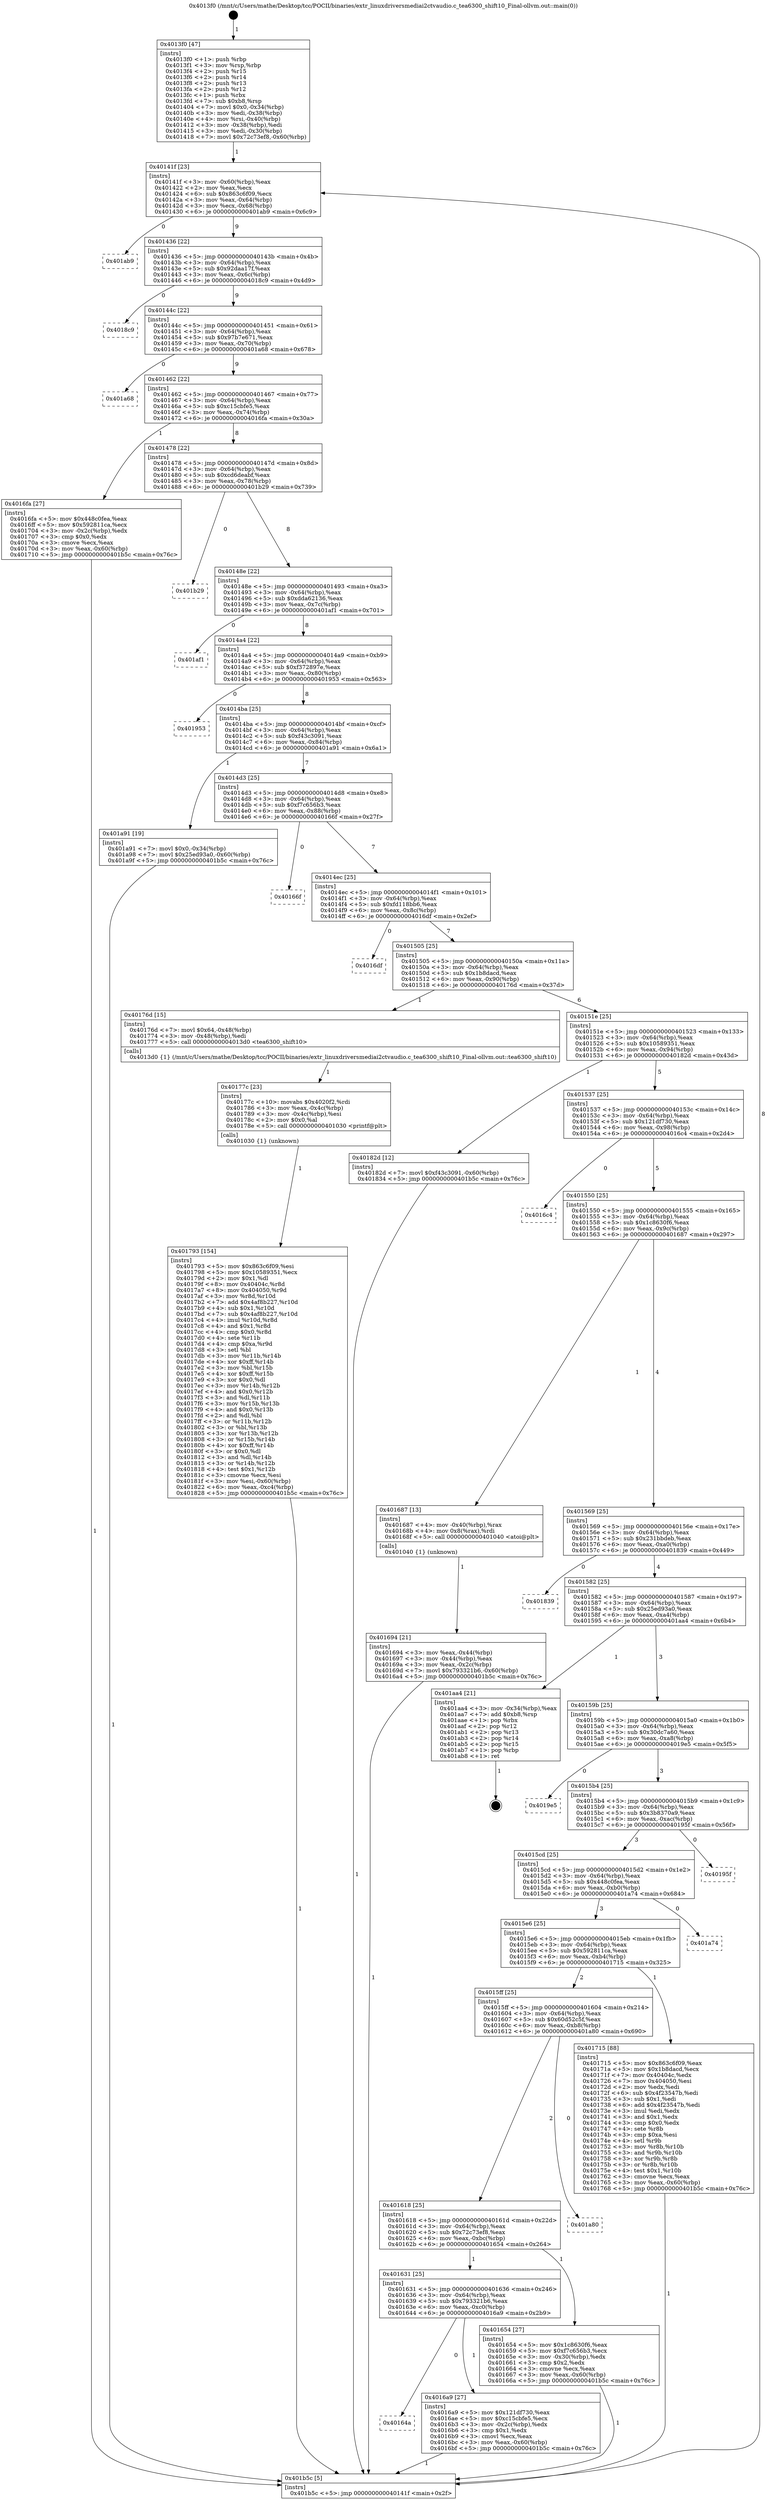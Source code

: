 digraph "0x4013f0" {
  label = "0x4013f0 (/mnt/c/Users/mathe/Desktop/tcc/POCII/binaries/extr_linuxdriversmediai2ctvaudio.c_tea6300_shift10_Final-ollvm.out::main(0))"
  labelloc = "t"
  node[shape=record]

  Entry [label="",width=0.3,height=0.3,shape=circle,fillcolor=black,style=filled]
  "0x40141f" [label="{
     0x40141f [23]\l
     | [instrs]\l
     &nbsp;&nbsp;0x40141f \<+3\>: mov -0x60(%rbp),%eax\l
     &nbsp;&nbsp;0x401422 \<+2\>: mov %eax,%ecx\l
     &nbsp;&nbsp;0x401424 \<+6\>: sub $0x863c6f09,%ecx\l
     &nbsp;&nbsp;0x40142a \<+3\>: mov %eax,-0x64(%rbp)\l
     &nbsp;&nbsp;0x40142d \<+3\>: mov %ecx,-0x68(%rbp)\l
     &nbsp;&nbsp;0x401430 \<+6\>: je 0000000000401ab9 \<main+0x6c9\>\l
  }"]
  "0x401ab9" [label="{
     0x401ab9\l
  }", style=dashed]
  "0x401436" [label="{
     0x401436 [22]\l
     | [instrs]\l
     &nbsp;&nbsp;0x401436 \<+5\>: jmp 000000000040143b \<main+0x4b\>\l
     &nbsp;&nbsp;0x40143b \<+3\>: mov -0x64(%rbp),%eax\l
     &nbsp;&nbsp;0x40143e \<+5\>: sub $0x92daa17f,%eax\l
     &nbsp;&nbsp;0x401443 \<+3\>: mov %eax,-0x6c(%rbp)\l
     &nbsp;&nbsp;0x401446 \<+6\>: je 00000000004018c9 \<main+0x4d9\>\l
  }"]
  Exit [label="",width=0.3,height=0.3,shape=circle,fillcolor=black,style=filled,peripheries=2]
  "0x4018c9" [label="{
     0x4018c9\l
  }", style=dashed]
  "0x40144c" [label="{
     0x40144c [22]\l
     | [instrs]\l
     &nbsp;&nbsp;0x40144c \<+5\>: jmp 0000000000401451 \<main+0x61\>\l
     &nbsp;&nbsp;0x401451 \<+3\>: mov -0x64(%rbp),%eax\l
     &nbsp;&nbsp;0x401454 \<+5\>: sub $0x97b7e671,%eax\l
     &nbsp;&nbsp;0x401459 \<+3\>: mov %eax,-0x70(%rbp)\l
     &nbsp;&nbsp;0x40145c \<+6\>: je 0000000000401a68 \<main+0x678\>\l
  }"]
  "0x401793" [label="{
     0x401793 [154]\l
     | [instrs]\l
     &nbsp;&nbsp;0x401793 \<+5\>: mov $0x863c6f09,%esi\l
     &nbsp;&nbsp;0x401798 \<+5\>: mov $0x10589351,%ecx\l
     &nbsp;&nbsp;0x40179d \<+2\>: mov $0x1,%dl\l
     &nbsp;&nbsp;0x40179f \<+8\>: mov 0x40404c,%r8d\l
     &nbsp;&nbsp;0x4017a7 \<+8\>: mov 0x404050,%r9d\l
     &nbsp;&nbsp;0x4017af \<+3\>: mov %r8d,%r10d\l
     &nbsp;&nbsp;0x4017b2 \<+7\>: add $0x4af8b227,%r10d\l
     &nbsp;&nbsp;0x4017b9 \<+4\>: sub $0x1,%r10d\l
     &nbsp;&nbsp;0x4017bd \<+7\>: sub $0x4af8b227,%r10d\l
     &nbsp;&nbsp;0x4017c4 \<+4\>: imul %r10d,%r8d\l
     &nbsp;&nbsp;0x4017c8 \<+4\>: and $0x1,%r8d\l
     &nbsp;&nbsp;0x4017cc \<+4\>: cmp $0x0,%r8d\l
     &nbsp;&nbsp;0x4017d0 \<+4\>: sete %r11b\l
     &nbsp;&nbsp;0x4017d4 \<+4\>: cmp $0xa,%r9d\l
     &nbsp;&nbsp;0x4017d8 \<+3\>: setl %bl\l
     &nbsp;&nbsp;0x4017db \<+3\>: mov %r11b,%r14b\l
     &nbsp;&nbsp;0x4017de \<+4\>: xor $0xff,%r14b\l
     &nbsp;&nbsp;0x4017e2 \<+3\>: mov %bl,%r15b\l
     &nbsp;&nbsp;0x4017e5 \<+4\>: xor $0xff,%r15b\l
     &nbsp;&nbsp;0x4017e9 \<+3\>: xor $0x0,%dl\l
     &nbsp;&nbsp;0x4017ec \<+3\>: mov %r14b,%r12b\l
     &nbsp;&nbsp;0x4017ef \<+4\>: and $0x0,%r12b\l
     &nbsp;&nbsp;0x4017f3 \<+3\>: and %dl,%r11b\l
     &nbsp;&nbsp;0x4017f6 \<+3\>: mov %r15b,%r13b\l
     &nbsp;&nbsp;0x4017f9 \<+4\>: and $0x0,%r13b\l
     &nbsp;&nbsp;0x4017fd \<+2\>: and %dl,%bl\l
     &nbsp;&nbsp;0x4017ff \<+3\>: or %r11b,%r12b\l
     &nbsp;&nbsp;0x401802 \<+3\>: or %bl,%r13b\l
     &nbsp;&nbsp;0x401805 \<+3\>: xor %r13b,%r12b\l
     &nbsp;&nbsp;0x401808 \<+3\>: or %r15b,%r14b\l
     &nbsp;&nbsp;0x40180b \<+4\>: xor $0xff,%r14b\l
     &nbsp;&nbsp;0x40180f \<+3\>: or $0x0,%dl\l
     &nbsp;&nbsp;0x401812 \<+3\>: and %dl,%r14b\l
     &nbsp;&nbsp;0x401815 \<+3\>: or %r14b,%r12b\l
     &nbsp;&nbsp;0x401818 \<+4\>: test $0x1,%r12b\l
     &nbsp;&nbsp;0x40181c \<+3\>: cmovne %ecx,%esi\l
     &nbsp;&nbsp;0x40181f \<+3\>: mov %esi,-0x60(%rbp)\l
     &nbsp;&nbsp;0x401822 \<+6\>: mov %eax,-0xc4(%rbp)\l
     &nbsp;&nbsp;0x401828 \<+5\>: jmp 0000000000401b5c \<main+0x76c\>\l
  }"]
  "0x401a68" [label="{
     0x401a68\l
  }", style=dashed]
  "0x401462" [label="{
     0x401462 [22]\l
     | [instrs]\l
     &nbsp;&nbsp;0x401462 \<+5\>: jmp 0000000000401467 \<main+0x77\>\l
     &nbsp;&nbsp;0x401467 \<+3\>: mov -0x64(%rbp),%eax\l
     &nbsp;&nbsp;0x40146a \<+5\>: sub $0xc15cbfe5,%eax\l
     &nbsp;&nbsp;0x40146f \<+3\>: mov %eax,-0x74(%rbp)\l
     &nbsp;&nbsp;0x401472 \<+6\>: je 00000000004016fa \<main+0x30a\>\l
  }"]
  "0x40177c" [label="{
     0x40177c [23]\l
     | [instrs]\l
     &nbsp;&nbsp;0x40177c \<+10\>: movabs $0x4020f2,%rdi\l
     &nbsp;&nbsp;0x401786 \<+3\>: mov %eax,-0x4c(%rbp)\l
     &nbsp;&nbsp;0x401789 \<+3\>: mov -0x4c(%rbp),%esi\l
     &nbsp;&nbsp;0x40178c \<+2\>: mov $0x0,%al\l
     &nbsp;&nbsp;0x40178e \<+5\>: call 0000000000401030 \<printf@plt\>\l
     | [calls]\l
     &nbsp;&nbsp;0x401030 \{1\} (unknown)\l
  }"]
  "0x4016fa" [label="{
     0x4016fa [27]\l
     | [instrs]\l
     &nbsp;&nbsp;0x4016fa \<+5\>: mov $0x448c0fea,%eax\l
     &nbsp;&nbsp;0x4016ff \<+5\>: mov $0x592811ca,%ecx\l
     &nbsp;&nbsp;0x401704 \<+3\>: mov -0x2c(%rbp),%edx\l
     &nbsp;&nbsp;0x401707 \<+3\>: cmp $0x0,%edx\l
     &nbsp;&nbsp;0x40170a \<+3\>: cmove %ecx,%eax\l
     &nbsp;&nbsp;0x40170d \<+3\>: mov %eax,-0x60(%rbp)\l
     &nbsp;&nbsp;0x401710 \<+5\>: jmp 0000000000401b5c \<main+0x76c\>\l
  }"]
  "0x401478" [label="{
     0x401478 [22]\l
     | [instrs]\l
     &nbsp;&nbsp;0x401478 \<+5\>: jmp 000000000040147d \<main+0x8d\>\l
     &nbsp;&nbsp;0x40147d \<+3\>: mov -0x64(%rbp),%eax\l
     &nbsp;&nbsp;0x401480 \<+5\>: sub $0xcd6deabf,%eax\l
     &nbsp;&nbsp;0x401485 \<+3\>: mov %eax,-0x78(%rbp)\l
     &nbsp;&nbsp;0x401488 \<+6\>: je 0000000000401b29 \<main+0x739\>\l
  }"]
  "0x40164a" [label="{
     0x40164a\l
  }", style=dashed]
  "0x401b29" [label="{
     0x401b29\l
  }", style=dashed]
  "0x40148e" [label="{
     0x40148e [22]\l
     | [instrs]\l
     &nbsp;&nbsp;0x40148e \<+5\>: jmp 0000000000401493 \<main+0xa3\>\l
     &nbsp;&nbsp;0x401493 \<+3\>: mov -0x64(%rbp),%eax\l
     &nbsp;&nbsp;0x401496 \<+5\>: sub $0xdda62136,%eax\l
     &nbsp;&nbsp;0x40149b \<+3\>: mov %eax,-0x7c(%rbp)\l
     &nbsp;&nbsp;0x40149e \<+6\>: je 0000000000401af1 \<main+0x701\>\l
  }"]
  "0x4016a9" [label="{
     0x4016a9 [27]\l
     | [instrs]\l
     &nbsp;&nbsp;0x4016a9 \<+5\>: mov $0x121df730,%eax\l
     &nbsp;&nbsp;0x4016ae \<+5\>: mov $0xc15cbfe5,%ecx\l
     &nbsp;&nbsp;0x4016b3 \<+3\>: mov -0x2c(%rbp),%edx\l
     &nbsp;&nbsp;0x4016b6 \<+3\>: cmp $0x1,%edx\l
     &nbsp;&nbsp;0x4016b9 \<+3\>: cmovl %ecx,%eax\l
     &nbsp;&nbsp;0x4016bc \<+3\>: mov %eax,-0x60(%rbp)\l
     &nbsp;&nbsp;0x4016bf \<+5\>: jmp 0000000000401b5c \<main+0x76c\>\l
  }"]
  "0x401af1" [label="{
     0x401af1\l
  }", style=dashed]
  "0x4014a4" [label="{
     0x4014a4 [22]\l
     | [instrs]\l
     &nbsp;&nbsp;0x4014a4 \<+5\>: jmp 00000000004014a9 \<main+0xb9\>\l
     &nbsp;&nbsp;0x4014a9 \<+3\>: mov -0x64(%rbp),%eax\l
     &nbsp;&nbsp;0x4014ac \<+5\>: sub $0xf372897e,%eax\l
     &nbsp;&nbsp;0x4014b1 \<+3\>: mov %eax,-0x80(%rbp)\l
     &nbsp;&nbsp;0x4014b4 \<+6\>: je 0000000000401953 \<main+0x563\>\l
  }"]
  "0x401694" [label="{
     0x401694 [21]\l
     | [instrs]\l
     &nbsp;&nbsp;0x401694 \<+3\>: mov %eax,-0x44(%rbp)\l
     &nbsp;&nbsp;0x401697 \<+3\>: mov -0x44(%rbp),%eax\l
     &nbsp;&nbsp;0x40169a \<+3\>: mov %eax,-0x2c(%rbp)\l
     &nbsp;&nbsp;0x40169d \<+7\>: movl $0x793321b6,-0x60(%rbp)\l
     &nbsp;&nbsp;0x4016a4 \<+5\>: jmp 0000000000401b5c \<main+0x76c\>\l
  }"]
  "0x401953" [label="{
     0x401953\l
  }", style=dashed]
  "0x4014ba" [label="{
     0x4014ba [25]\l
     | [instrs]\l
     &nbsp;&nbsp;0x4014ba \<+5\>: jmp 00000000004014bf \<main+0xcf\>\l
     &nbsp;&nbsp;0x4014bf \<+3\>: mov -0x64(%rbp),%eax\l
     &nbsp;&nbsp;0x4014c2 \<+5\>: sub $0xf43c3091,%eax\l
     &nbsp;&nbsp;0x4014c7 \<+6\>: mov %eax,-0x84(%rbp)\l
     &nbsp;&nbsp;0x4014cd \<+6\>: je 0000000000401a91 \<main+0x6a1\>\l
  }"]
  "0x4013f0" [label="{
     0x4013f0 [47]\l
     | [instrs]\l
     &nbsp;&nbsp;0x4013f0 \<+1\>: push %rbp\l
     &nbsp;&nbsp;0x4013f1 \<+3\>: mov %rsp,%rbp\l
     &nbsp;&nbsp;0x4013f4 \<+2\>: push %r15\l
     &nbsp;&nbsp;0x4013f6 \<+2\>: push %r14\l
     &nbsp;&nbsp;0x4013f8 \<+2\>: push %r13\l
     &nbsp;&nbsp;0x4013fa \<+2\>: push %r12\l
     &nbsp;&nbsp;0x4013fc \<+1\>: push %rbx\l
     &nbsp;&nbsp;0x4013fd \<+7\>: sub $0xb8,%rsp\l
     &nbsp;&nbsp;0x401404 \<+7\>: movl $0x0,-0x34(%rbp)\l
     &nbsp;&nbsp;0x40140b \<+3\>: mov %edi,-0x38(%rbp)\l
     &nbsp;&nbsp;0x40140e \<+4\>: mov %rsi,-0x40(%rbp)\l
     &nbsp;&nbsp;0x401412 \<+3\>: mov -0x38(%rbp),%edi\l
     &nbsp;&nbsp;0x401415 \<+3\>: mov %edi,-0x30(%rbp)\l
     &nbsp;&nbsp;0x401418 \<+7\>: movl $0x72c73ef8,-0x60(%rbp)\l
  }"]
  "0x401a91" [label="{
     0x401a91 [19]\l
     | [instrs]\l
     &nbsp;&nbsp;0x401a91 \<+7\>: movl $0x0,-0x34(%rbp)\l
     &nbsp;&nbsp;0x401a98 \<+7\>: movl $0x25ed93a0,-0x60(%rbp)\l
     &nbsp;&nbsp;0x401a9f \<+5\>: jmp 0000000000401b5c \<main+0x76c\>\l
  }"]
  "0x4014d3" [label="{
     0x4014d3 [25]\l
     | [instrs]\l
     &nbsp;&nbsp;0x4014d3 \<+5\>: jmp 00000000004014d8 \<main+0xe8\>\l
     &nbsp;&nbsp;0x4014d8 \<+3\>: mov -0x64(%rbp),%eax\l
     &nbsp;&nbsp;0x4014db \<+5\>: sub $0xf7c656b3,%eax\l
     &nbsp;&nbsp;0x4014e0 \<+6\>: mov %eax,-0x88(%rbp)\l
     &nbsp;&nbsp;0x4014e6 \<+6\>: je 000000000040166f \<main+0x27f\>\l
  }"]
  "0x401b5c" [label="{
     0x401b5c [5]\l
     | [instrs]\l
     &nbsp;&nbsp;0x401b5c \<+5\>: jmp 000000000040141f \<main+0x2f\>\l
  }"]
  "0x40166f" [label="{
     0x40166f\l
  }", style=dashed]
  "0x4014ec" [label="{
     0x4014ec [25]\l
     | [instrs]\l
     &nbsp;&nbsp;0x4014ec \<+5\>: jmp 00000000004014f1 \<main+0x101\>\l
     &nbsp;&nbsp;0x4014f1 \<+3\>: mov -0x64(%rbp),%eax\l
     &nbsp;&nbsp;0x4014f4 \<+5\>: sub $0xfd118bb6,%eax\l
     &nbsp;&nbsp;0x4014f9 \<+6\>: mov %eax,-0x8c(%rbp)\l
     &nbsp;&nbsp;0x4014ff \<+6\>: je 00000000004016df \<main+0x2ef\>\l
  }"]
  "0x401631" [label="{
     0x401631 [25]\l
     | [instrs]\l
     &nbsp;&nbsp;0x401631 \<+5\>: jmp 0000000000401636 \<main+0x246\>\l
     &nbsp;&nbsp;0x401636 \<+3\>: mov -0x64(%rbp),%eax\l
     &nbsp;&nbsp;0x401639 \<+5\>: sub $0x793321b6,%eax\l
     &nbsp;&nbsp;0x40163e \<+6\>: mov %eax,-0xc0(%rbp)\l
     &nbsp;&nbsp;0x401644 \<+6\>: je 00000000004016a9 \<main+0x2b9\>\l
  }"]
  "0x4016df" [label="{
     0x4016df\l
  }", style=dashed]
  "0x401505" [label="{
     0x401505 [25]\l
     | [instrs]\l
     &nbsp;&nbsp;0x401505 \<+5\>: jmp 000000000040150a \<main+0x11a\>\l
     &nbsp;&nbsp;0x40150a \<+3\>: mov -0x64(%rbp),%eax\l
     &nbsp;&nbsp;0x40150d \<+5\>: sub $0x1b8dacd,%eax\l
     &nbsp;&nbsp;0x401512 \<+6\>: mov %eax,-0x90(%rbp)\l
     &nbsp;&nbsp;0x401518 \<+6\>: je 000000000040176d \<main+0x37d\>\l
  }"]
  "0x401654" [label="{
     0x401654 [27]\l
     | [instrs]\l
     &nbsp;&nbsp;0x401654 \<+5\>: mov $0x1c8630f6,%eax\l
     &nbsp;&nbsp;0x401659 \<+5\>: mov $0xf7c656b3,%ecx\l
     &nbsp;&nbsp;0x40165e \<+3\>: mov -0x30(%rbp),%edx\l
     &nbsp;&nbsp;0x401661 \<+3\>: cmp $0x2,%edx\l
     &nbsp;&nbsp;0x401664 \<+3\>: cmovne %ecx,%eax\l
     &nbsp;&nbsp;0x401667 \<+3\>: mov %eax,-0x60(%rbp)\l
     &nbsp;&nbsp;0x40166a \<+5\>: jmp 0000000000401b5c \<main+0x76c\>\l
  }"]
  "0x40176d" [label="{
     0x40176d [15]\l
     | [instrs]\l
     &nbsp;&nbsp;0x40176d \<+7\>: movl $0x64,-0x48(%rbp)\l
     &nbsp;&nbsp;0x401774 \<+3\>: mov -0x48(%rbp),%edi\l
     &nbsp;&nbsp;0x401777 \<+5\>: call 00000000004013d0 \<tea6300_shift10\>\l
     | [calls]\l
     &nbsp;&nbsp;0x4013d0 \{1\} (/mnt/c/Users/mathe/Desktop/tcc/POCII/binaries/extr_linuxdriversmediai2ctvaudio.c_tea6300_shift10_Final-ollvm.out::tea6300_shift10)\l
  }"]
  "0x40151e" [label="{
     0x40151e [25]\l
     | [instrs]\l
     &nbsp;&nbsp;0x40151e \<+5\>: jmp 0000000000401523 \<main+0x133\>\l
     &nbsp;&nbsp;0x401523 \<+3\>: mov -0x64(%rbp),%eax\l
     &nbsp;&nbsp;0x401526 \<+5\>: sub $0x10589351,%eax\l
     &nbsp;&nbsp;0x40152b \<+6\>: mov %eax,-0x94(%rbp)\l
     &nbsp;&nbsp;0x401531 \<+6\>: je 000000000040182d \<main+0x43d\>\l
  }"]
  "0x401618" [label="{
     0x401618 [25]\l
     | [instrs]\l
     &nbsp;&nbsp;0x401618 \<+5\>: jmp 000000000040161d \<main+0x22d\>\l
     &nbsp;&nbsp;0x40161d \<+3\>: mov -0x64(%rbp),%eax\l
     &nbsp;&nbsp;0x401620 \<+5\>: sub $0x72c73ef8,%eax\l
     &nbsp;&nbsp;0x401625 \<+6\>: mov %eax,-0xbc(%rbp)\l
     &nbsp;&nbsp;0x40162b \<+6\>: je 0000000000401654 \<main+0x264\>\l
  }"]
  "0x40182d" [label="{
     0x40182d [12]\l
     | [instrs]\l
     &nbsp;&nbsp;0x40182d \<+7\>: movl $0xf43c3091,-0x60(%rbp)\l
     &nbsp;&nbsp;0x401834 \<+5\>: jmp 0000000000401b5c \<main+0x76c\>\l
  }"]
  "0x401537" [label="{
     0x401537 [25]\l
     | [instrs]\l
     &nbsp;&nbsp;0x401537 \<+5\>: jmp 000000000040153c \<main+0x14c\>\l
     &nbsp;&nbsp;0x40153c \<+3\>: mov -0x64(%rbp),%eax\l
     &nbsp;&nbsp;0x40153f \<+5\>: sub $0x121df730,%eax\l
     &nbsp;&nbsp;0x401544 \<+6\>: mov %eax,-0x98(%rbp)\l
     &nbsp;&nbsp;0x40154a \<+6\>: je 00000000004016c4 \<main+0x2d4\>\l
  }"]
  "0x401a80" [label="{
     0x401a80\l
  }", style=dashed]
  "0x4016c4" [label="{
     0x4016c4\l
  }", style=dashed]
  "0x401550" [label="{
     0x401550 [25]\l
     | [instrs]\l
     &nbsp;&nbsp;0x401550 \<+5\>: jmp 0000000000401555 \<main+0x165\>\l
     &nbsp;&nbsp;0x401555 \<+3\>: mov -0x64(%rbp),%eax\l
     &nbsp;&nbsp;0x401558 \<+5\>: sub $0x1c8630f6,%eax\l
     &nbsp;&nbsp;0x40155d \<+6\>: mov %eax,-0x9c(%rbp)\l
     &nbsp;&nbsp;0x401563 \<+6\>: je 0000000000401687 \<main+0x297\>\l
  }"]
  "0x4015ff" [label="{
     0x4015ff [25]\l
     | [instrs]\l
     &nbsp;&nbsp;0x4015ff \<+5\>: jmp 0000000000401604 \<main+0x214\>\l
     &nbsp;&nbsp;0x401604 \<+3\>: mov -0x64(%rbp),%eax\l
     &nbsp;&nbsp;0x401607 \<+5\>: sub $0x60d52c5f,%eax\l
     &nbsp;&nbsp;0x40160c \<+6\>: mov %eax,-0xb8(%rbp)\l
     &nbsp;&nbsp;0x401612 \<+6\>: je 0000000000401a80 \<main+0x690\>\l
  }"]
  "0x401687" [label="{
     0x401687 [13]\l
     | [instrs]\l
     &nbsp;&nbsp;0x401687 \<+4\>: mov -0x40(%rbp),%rax\l
     &nbsp;&nbsp;0x40168b \<+4\>: mov 0x8(%rax),%rdi\l
     &nbsp;&nbsp;0x40168f \<+5\>: call 0000000000401040 \<atoi@plt\>\l
     | [calls]\l
     &nbsp;&nbsp;0x401040 \{1\} (unknown)\l
  }"]
  "0x401569" [label="{
     0x401569 [25]\l
     | [instrs]\l
     &nbsp;&nbsp;0x401569 \<+5\>: jmp 000000000040156e \<main+0x17e\>\l
     &nbsp;&nbsp;0x40156e \<+3\>: mov -0x64(%rbp),%eax\l
     &nbsp;&nbsp;0x401571 \<+5\>: sub $0x231bbdeb,%eax\l
     &nbsp;&nbsp;0x401576 \<+6\>: mov %eax,-0xa0(%rbp)\l
     &nbsp;&nbsp;0x40157c \<+6\>: je 0000000000401839 \<main+0x449\>\l
  }"]
  "0x401715" [label="{
     0x401715 [88]\l
     | [instrs]\l
     &nbsp;&nbsp;0x401715 \<+5\>: mov $0x863c6f09,%eax\l
     &nbsp;&nbsp;0x40171a \<+5\>: mov $0x1b8dacd,%ecx\l
     &nbsp;&nbsp;0x40171f \<+7\>: mov 0x40404c,%edx\l
     &nbsp;&nbsp;0x401726 \<+7\>: mov 0x404050,%esi\l
     &nbsp;&nbsp;0x40172d \<+2\>: mov %edx,%edi\l
     &nbsp;&nbsp;0x40172f \<+6\>: sub $0x4f23547b,%edi\l
     &nbsp;&nbsp;0x401735 \<+3\>: sub $0x1,%edi\l
     &nbsp;&nbsp;0x401738 \<+6\>: add $0x4f23547b,%edi\l
     &nbsp;&nbsp;0x40173e \<+3\>: imul %edi,%edx\l
     &nbsp;&nbsp;0x401741 \<+3\>: and $0x1,%edx\l
     &nbsp;&nbsp;0x401744 \<+3\>: cmp $0x0,%edx\l
     &nbsp;&nbsp;0x401747 \<+4\>: sete %r8b\l
     &nbsp;&nbsp;0x40174b \<+3\>: cmp $0xa,%esi\l
     &nbsp;&nbsp;0x40174e \<+4\>: setl %r9b\l
     &nbsp;&nbsp;0x401752 \<+3\>: mov %r8b,%r10b\l
     &nbsp;&nbsp;0x401755 \<+3\>: and %r9b,%r10b\l
     &nbsp;&nbsp;0x401758 \<+3\>: xor %r9b,%r8b\l
     &nbsp;&nbsp;0x40175b \<+3\>: or %r8b,%r10b\l
     &nbsp;&nbsp;0x40175e \<+4\>: test $0x1,%r10b\l
     &nbsp;&nbsp;0x401762 \<+3\>: cmovne %ecx,%eax\l
     &nbsp;&nbsp;0x401765 \<+3\>: mov %eax,-0x60(%rbp)\l
     &nbsp;&nbsp;0x401768 \<+5\>: jmp 0000000000401b5c \<main+0x76c\>\l
  }"]
  "0x401839" [label="{
     0x401839\l
  }", style=dashed]
  "0x401582" [label="{
     0x401582 [25]\l
     | [instrs]\l
     &nbsp;&nbsp;0x401582 \<+5\>: jmp 0000000000401587 \<main+0x197\>\l
     &nbsp;&nbsp;0x401587 \<+3\>: mov -0x64(%rbp),%eax\l
     &nbsp;&nbsp;0x40158a \<+5\>: sub $0x25ed93a0,%eax\l
     &nbsp;&nbsp;0x40158f \<+6\>: mov %eax,-0xa4(%rbp)\l
     &nbsp;&nbsp;0x401595 \<+6\>: je 0000000000401aa4 \<main+0x6b4\>\l
  }"]
  "0x4015e6" [label="{
     0x4015e6 [25]\l
     | [instrs]\l
     &nbsp;&nbsp;0x4015e6 \<+5\>: jmp 00000000004015eb \<main+0x1fb\>\l
     &nbsp;&nbsp;0x4015eb \<+3\>: mov -0x64(%rbp),%eax\l
     &nbsp;&nbsp;0x4015ee \<+5\>: sub $0x592811ca,%eax\l
     &nbsp;&nbsp;0x4015f3 \<+6\>: mov %eax,-0xb4(%rbp)\l
     &nbsp;&nbsp;0x4015f9 \<+6\>: je 0000000000401715 \<main+0x325\>\l
  }"]
  "0x401aa4" [label="{
     0x401aa4 [21]\l
     | [instrs]\l
     &nbsp;&nbsp;0x401aa4 \<+3\>: mov -0x34(%rbp),%eax\l
     &nbsp;&nbsp;0x401aa7 \<+7\>: add $0xb8,%rsp\l
     &nbsp;&nbsp;0x401aae \<+1\>: pop %rbx\l
     &nbsp;&nbsp;0x401aaf \<+2\>: pop %r12\l
     &nbsp;&nbsp;0x401ab1 \<+2\>: pop %r13\l
     &nbsp;&nbsp;0x401ab3 \<+2\>: pop %r14\l
     &nbsp;&nbsp;0x401ab5 \<+2\>: pop %r15\l
     &nbsp;&nbsp;0x401ab7 \<+1\>: pop %rbp\l
     &nbsp;&nbsp;0x401ab8 \<+1\>: ret\l
  }"]
  "0x40159b" [label="{
     0x40159b [25]\l
     | [instrs]\l
     &nbsp;&nbsp;0x40159b \<+5\>: jmp 00000000004015a0 \<main+0x1b0\>\l
     &nbsp;&nbsp;0x4015a0 \<+3\>: mov -0x64(%rbp),%eax\l
     &nbsp;&nbsp;0x4015a3 \<+5\>: sub $0x30dc7a60,%eax\l
     &nbsp;&nbsp;0x4015a8 \<+6\>: mov %eax,-0xa8(%rbp)\l
     &nbsp;&nbsp;0x4015ae \<+6\>: je 00000000004019e5 \<main+0x5f5\>\l
  }"]
  "0x401a74" [label="{
     0x401a74\l
  }", style=dashed]
  "0x4019e5" [label="{
     0x4019e5\l
  }", style=dashed]
  "0x4015b4" [label="{
     0x4015b4 [25]\l
     | [instrs]\l
     &nbsp;&nbsp;0x4015b4 \<+5\>: jmp 00000000004015b9 \<main+0x1c9\>\l
     &nbsp;&nbsp;0x4015b9 \<+3\>: mov -0x64(%rbp),%eax\l
     &nbsp;&nbsp;0x4015bc \<+5\>: sub $0x3b8370a9,%eax\l
     &nbsp;&nbsp;0x4015c1 \<+6\>: mov %eax,-0xac(%rbp)\l
     &nbsp;&nbsp;0x4015c7 \<+6\>: je 000000000040195f \<main+0x56f\>\l
  }"]
  "0x4015cd" [label="{
     0x4015cd [25]\l
     | [instrs]\l
     &nbsp;&nbsp;0x4015cd \<+5\>: jmp 00000000004015d2 \<main+0x1e2\>\l
     &nbsp;&nbsp;0x4015d2 \<+3\>: mov -0x64(%rbp),%eax\l
     &nbsp;&nbsp;0x4015d5 \<+5\>: sub $0x448c0fea,%eax\l
     &nbsp;&nbsp;0x4015da \<+6\>: mov %eax,-0xb0(%rbp)\l
     &nbsp;&nbsp;0x4015e0 \<+6\>: je 0000000000401a74 \<main+0x684\>\l
  }"]
  "0x40195f" [label="{
     0x40195f\l
  }", style=dashed]
  Entry -> "0x4013f0" [label=" 1"]
  "0x40141f" -> "0x401ab9" [label=" 0"]
  "0x40141f" -> "0x401436" [label=" 9"]
  "0x401aa4" -> Exit [label=" 1"]
  "0x401436" -> "0x4018c9" [label=" 0"]
  "0x401436" -> "0x40144c" [label=" 9"]
  "0x401a91" -> "0x401b5c" [label=" 1"]
  "0x40144c" -> "0x401a68" [label=" 0"]
  "0x40144c" -> "0x401462" [label=" 9"]
  "0x40182d" -> "0x401b5c" [label=" 1"]
  "0x401462" -> "0x4016fa" [label=" 1"]
  "0x401462" -> "0x401478" [label=" 8"]
  "0x401793" -> "0x401b5c" [label=" 1"]
  "0x401478" -> "0x401b29" [label=" 0"]
  "0x401478" -> "0x40148e" [label=" 8"]
  "0x40177c" -> "0x401793" [label=" 1"]
  "0x40148e" -> "0x401af1" [label=" 0"]
  "0x40148e" -> "0x4014a4" [label=" 8"]
  "0x40176d" -> "0x40177c" [label=" 1"]
  "0x4014a4" -> "0x401953" [label=" 0"]
  "0x4014a4" -> "0x4014ba" [label=" 8"]
  "0x4016fa" -> "0x401b5c" [label=" 1"]
  "0x4014ba" -> "0x401a91" [label=" 1"]
  "0x4014ba" -> "0x4014d3" [label=" 7"]
  "0x4016a9" -> "0x401b5c" [label=" 1"]
  "0x4014d3" -> "0x40166f" [label=" 0"]
  "0x4014d3" -> "0x4014ec" [label=" 7"]
  "0x401631" -> "0x40164a" [label=" 0"]
  "0x4014ec" -> "0x4016df" [label=" 0"]
  "0x4014ec" -> "0x401505" [label=" 7"]
  "0x401631" -> "0x4016a9" [label=" 1"]
  "0x401505" -> "0x40176d" [label=" 1"]
  "0x401505" -> "0x40151e" [label=" 6"]
  "0x401715" -> "0x401b5c" [label=" 1"]
  "0x40151e" -> "0x40182d" [label=" 1"]
  "0x40151e" -> "0x401537" [label=" 5"]
  "0x401687" -> "0x401694" [label=" 1"]
  "0x401537" -> "0x4016c4" [label=" 0"]
  "0x401537" -> "0x401550" [label=" 5"]
  "0x401b5c" -> "0x40141f" [label=" 8"]
  "0x401550" -> "0x401687" [label=" 1"]
  "0x401550" -> "0x401569" [label=" 4"]
  "0x401654" -> "0x401b5c" [label=" 1"]
  "0x401569" -> "0x401839" [label=" 0"]
  "0x401569" -> "0x401582" [label=" 4"]
  "0x401618" -> "0x401631" [label=" 1"]
  "0x401582" -> "0x401aa4" [label=" 1"]
  "0x401582" -> "0x40159b" [label=" 3"]
  "0x401694" -> "0x401b5c" [label=" 1"]
  "0x40159b" -> "0x4019e5" [label=" 0"]
  "0x40159b" -> "0x4015b4" [label=" 3"]
  "0x4015ff" -> "0x401618" [label=" 2"]
  "0x4015b4" -> "0x40195f" [label=" 0"]
  "0x4015b4" -> "0x4015cd" [label=" 3"]
  "0x4015ff" -> "0x401a80" [label=" 0"]
  "0x4015cd" -> "0x401a74" [label=" 0"]
  "0x4015cd" -> "0x4015e6" [label=" 3"]
  "0x401618" -> "0x401654" [label=" 1"]
  "0x4015e6" -> "0x401715" [label=" 1"]
  "0x4015e6" -> "0x4015ff" [label=" 2"]
  "0x4013f0" -> "0x40141f" [label=" 1"]
}
